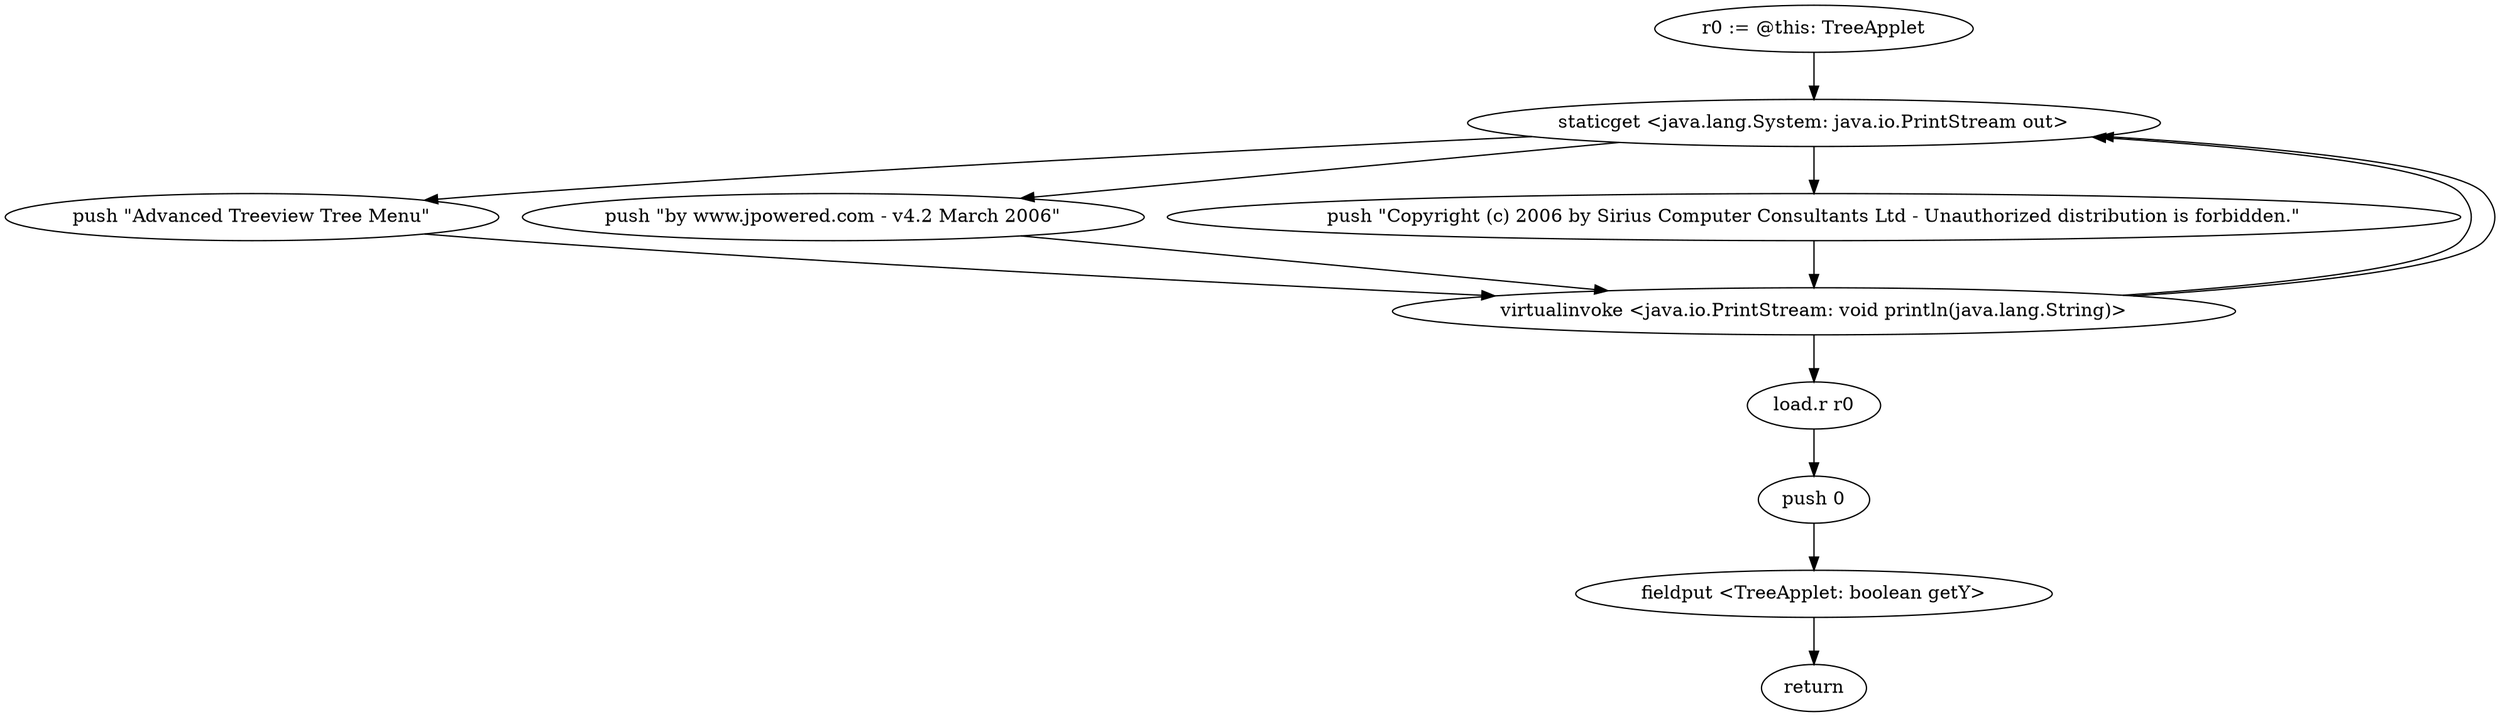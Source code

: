 digraph "" {
    "r0 := @this: TreeApplet"
    "staticget <java.lang.System: java.io.PrintStream out>"
    "r0 := @this: TreeApplet"->"staticget <java.lang.System: java.io.PrintStream out>";
    "push \"Advanced Treeview Tree Menu\""
    "staticget <java.lang.System: java.io.PrintStream out>"->"push \"Advanced Treeview Tree Menu\"";
    "virtualinvoke <java.io.PrintStream: void println(java.lang.String)>"
    "push \"Advanced Treeview Tree Menu\""->"virtualinvoke <java.io.PrintStream: void println(java.lang.String)>";
    "virtualinvoke <java.io.PrintStream: void println(java.lang.String)>"->"staticget <java.lang.System: java.io.PrintStream out>";
    "push \"by www.jpowered.com - v4.2 March 2006\""
    "staticget <java.lang.System: java.io.PrintStream out>"->"push \"by www.jpowered.com - v4.2 March 2006\"";
    "push \"by www.jpowered.com - v4.2 March 2006\""->"virtualinvoke <java.io.PrintStream: void println(java.lang.String)>";
    "virtualinvoke <java.io.PrintStream: void println(java.lang.String)>"->"staticget <java.lang.System: java.io.PrintStream out>";
    "push \"Copyright (c) 2006 by Sirius Computer Consultants Ltd - Unauthorized distribution is forbidden.\""
    "staticget <java.lang.System: java.io.PrintStream out>"->"push \"Copyright (c) 2006 by Sirius Computer Consultants Ltd - Unauthorized distribution is forbidden.\"";
    "push \"Copyright (c) 2006 by Sirius Computer Consultants Ltd - Unauthorized distribution is forbidden.\""->"virtualinvoke <java.io.PrintStream: void println(java.lang.String)>";
    "load.r r0"
    "virtualinvoke <java.io.PrintStream: void println(java.lang.String)>"->"load.r r0";
    "push 0"
    "load.r r0"->"push 0";
    "fieldput <TreeApplet: boolean getY>"
    "push 0"->"fieldput <TreeApplet: boolean getY>";
    "return"
    "fieldput <TreeApplet: boolean getY>"->"return";
}
